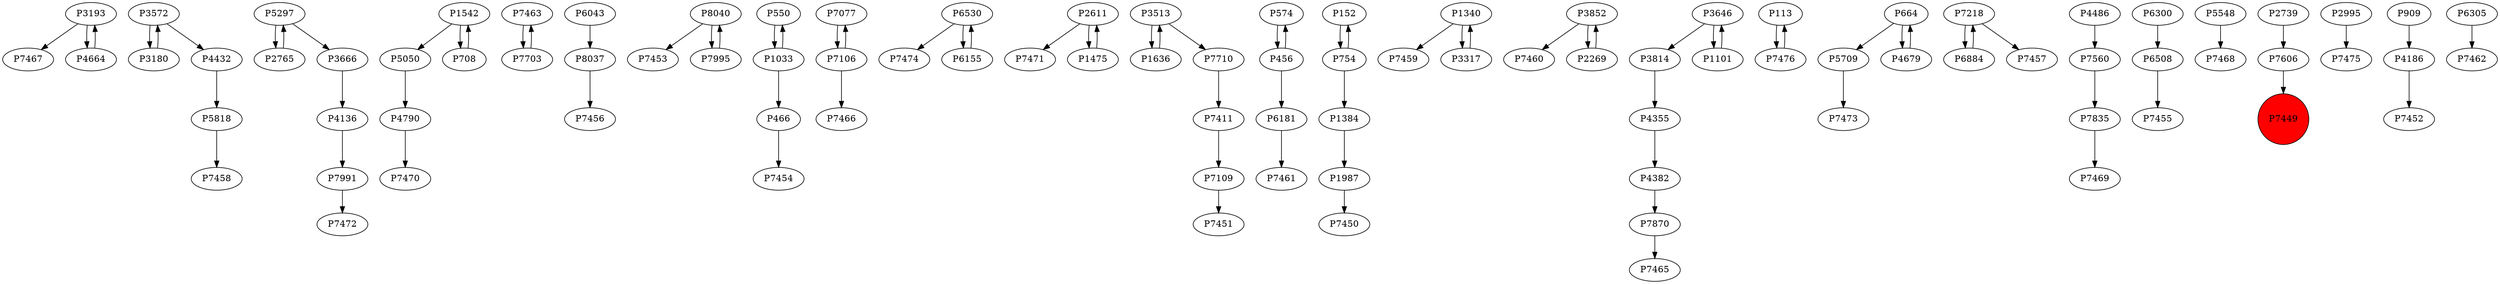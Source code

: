 digraph {
	P3193 -> P7467
	P3572 -> P3180
	P3666 -> P4136
	P1542 -> P5050
	P3572 -> P4432
	P7463 -> P7703
	P6043 -> P8037
	P8040 -> P7453
	P550 -> P1033
	P7077 -> P7106
	P6530 -> P7474
	P2611 -> P7471
	P3193 -> P4664
	P7106 -> P7466
	P7411 -> P7109
	P574 -> P456
	P152 -> P754
	P6155 -> P6530
	P1340 -> P7459
	P4432 -> P5818
	P2765 -> P5297
	P708 -> P1542
	P3852 -> P7460
	P3646 -> P3814
	P3814 -> P4355
	P113 -> P7476
	P664 -> P5709
	P754 -> P152
	P4136 -> P7991
	P664 -> P4679
	P8040 -> P7995
	P7218 -> P6884
	P1033 -> P466
	P6884 -> P7218
	P7835 -> P7469
	P8037 -> P7456
	P1542 -> P708
	P7710 -> P7411
	P6530 -> P6155
	P6508 -> P7455
	P3852 -> P2269
	P1101 -> P3646
	P754 -> P1384
	P1987 -> P7450
	P2269 -> P3852
	P7109 -> P7451
	P7995 -> P8040
	P1636 -> P3513
	P5050 -> P4790
	P7991 -> P7472
	P7560 -> P7835
	P5297 -> P2765
	P3513 -> P1636
	P4355 -> P4382
	P5297 -> P3666
	P4382 -> P7870
	P7476 -> P113
	P6300 -> P6508
	P5548 -> P7468
	P7870 -> P7465
	P4664 -> P3193
	P466 -> P7454
	P7703 -> P7463
	P3646 -> P1101
	P4790 -> P7470
	P7218 -> P7457
	P3317 -> P1340
	P7606 -> P7449
	P5709 -> P7473
	P2611 -> P1475
	P2995 -> P7475
	P5818 -> P7458
	P3180 -> P3572
	P3513 -> P7710
	P909 -> P4186
	P4186 -> P7452
	P4679 -> P664
	P6305 -> P7462
	P456 -> P6181
	P1475 -> P2611
	P1340 -> P3317
	P6181 -> P7461
	P1033 -> P550
	P7106 -> P7077
	P4486 -> P7560
	P456 -> P574
	P1384 -> P1987
	P2739 -> P7606
	P7449 [shape=circle]
	P7449 [style=filled]
	P7449 [fillcolor=red]
}